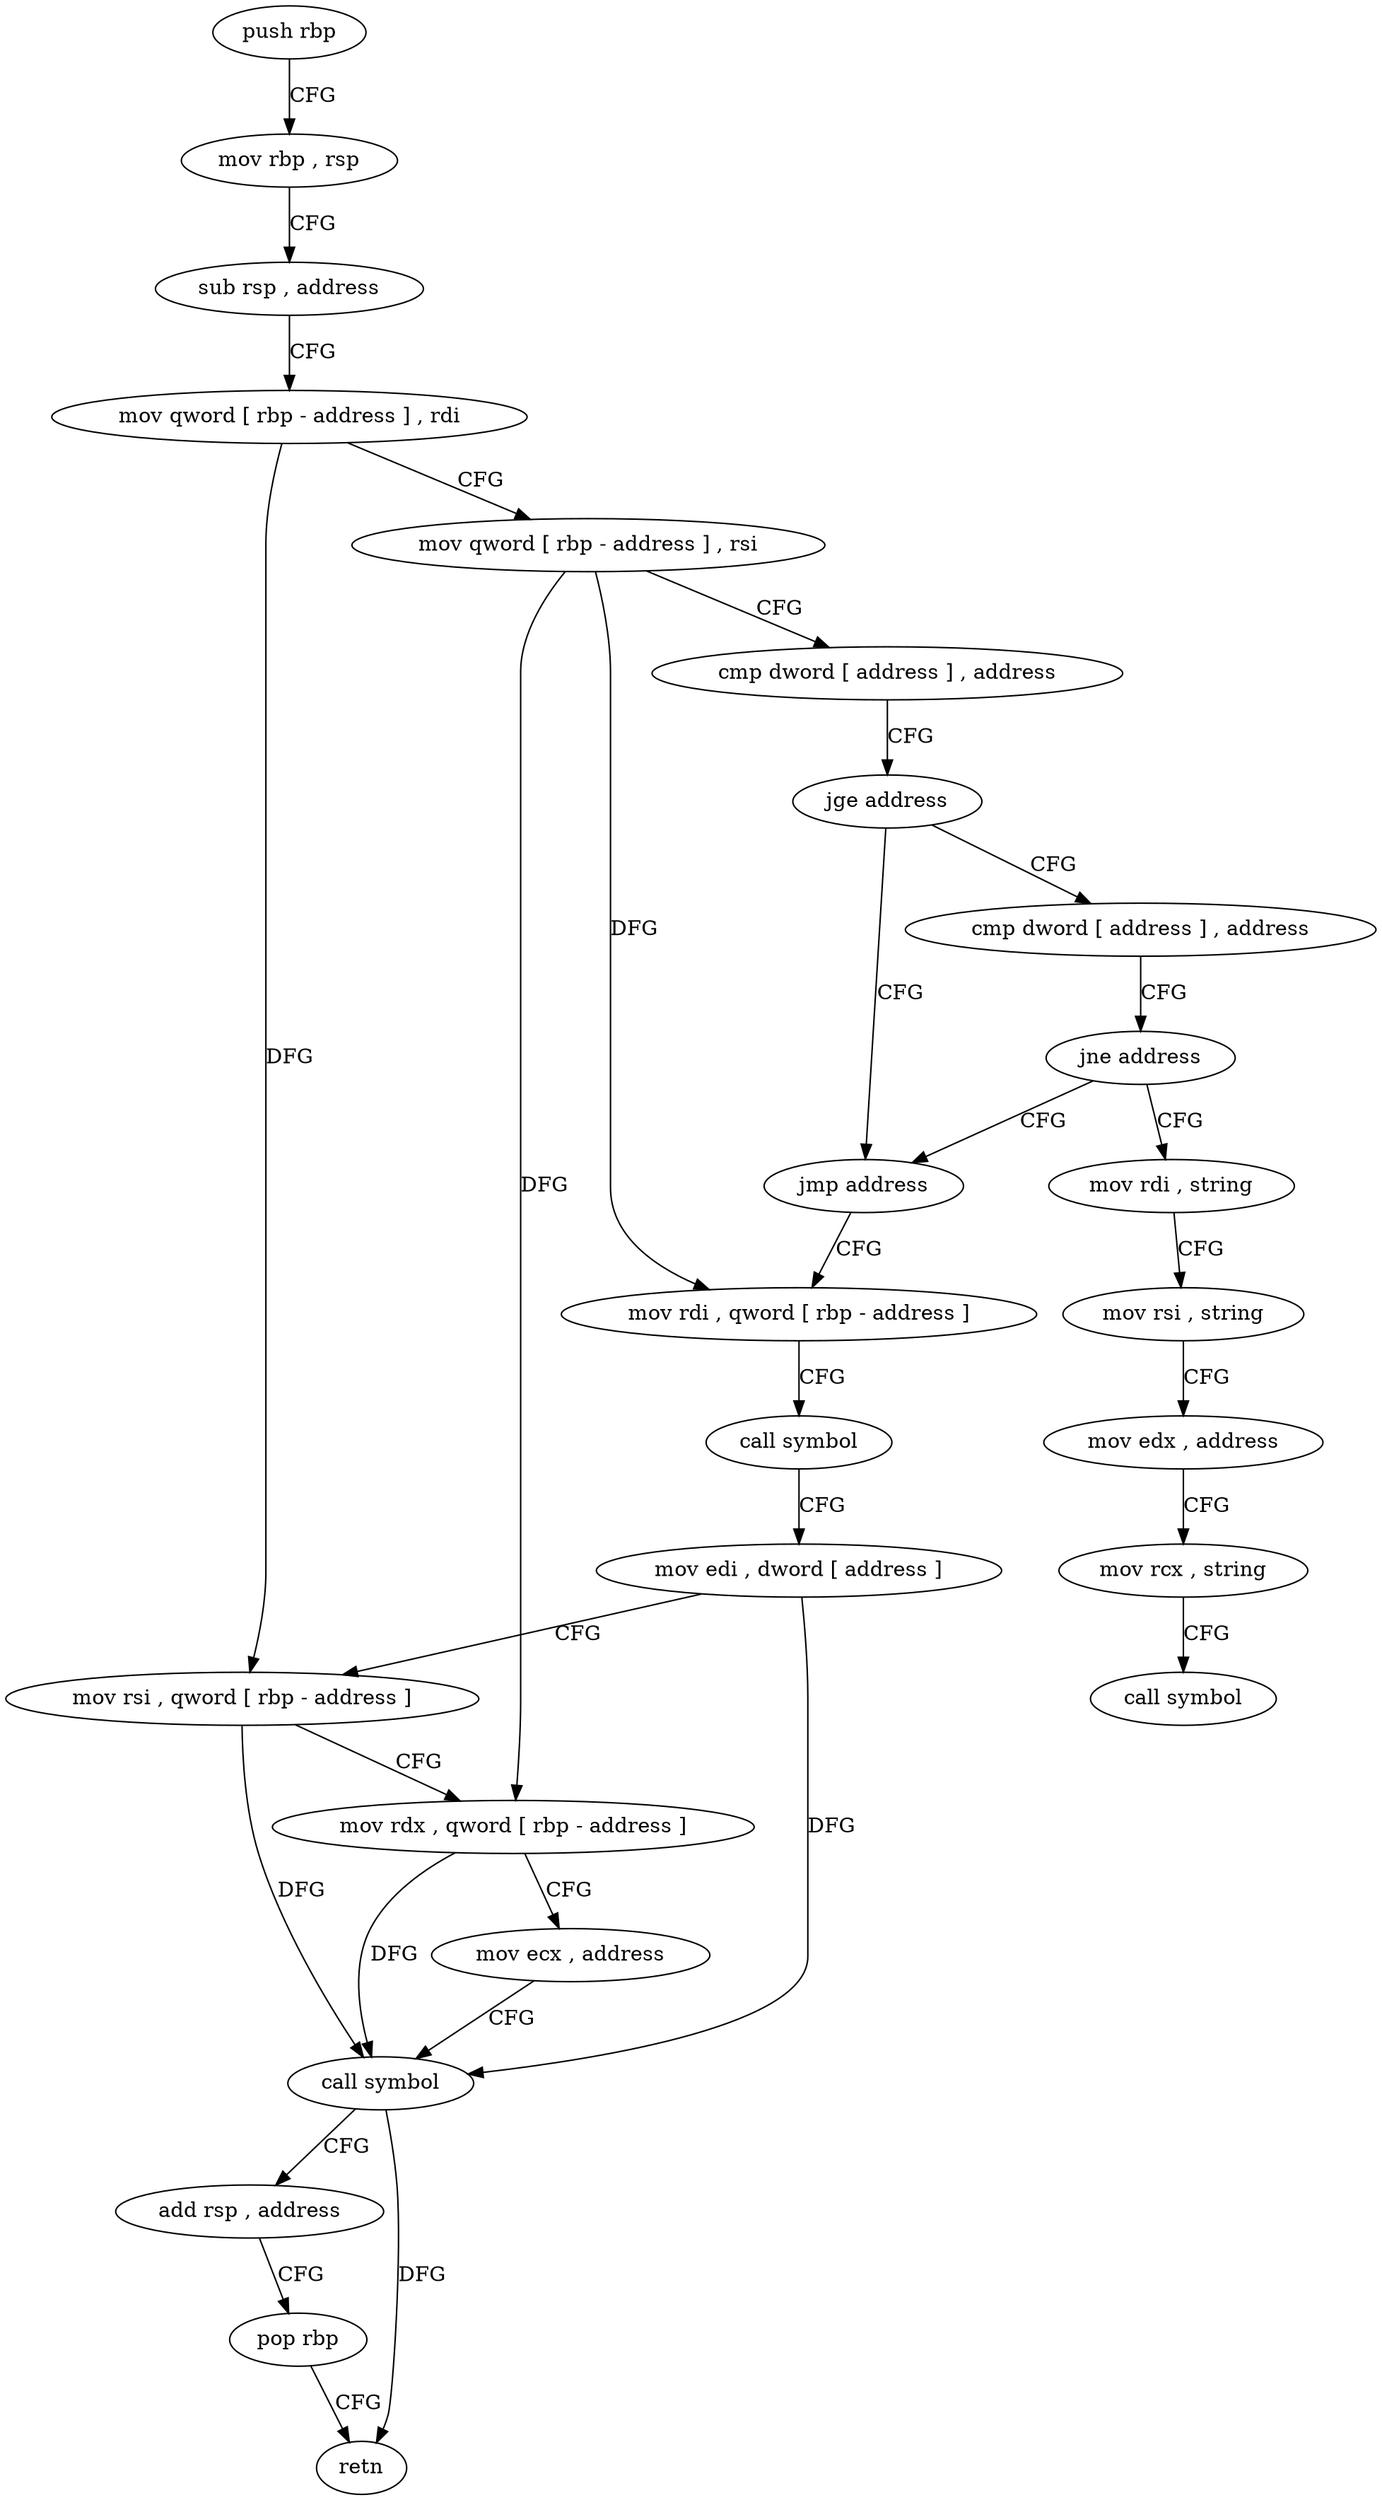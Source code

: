 digraph "func" {
"4245536" [label = "push rbp" ]
"4245537" [label = "mov rbp , rsp" ]
"4245540" [label = "sub rsp , address" ]
"4245544" [label = "mov qword [ rbp - address ] , rdi" ]
"4245548" [label = "mov qword [ rbp - address ] , rsi" ]
"4245552" [label = "cmp dword [ address ] , address" ]
"4245560" [label = "jge address" ]
"4245580" [label = "jmp address" ]
"4245566" [label = "cmp dword [ address ] , address" ]
"4245625" [label = "mov rdi , qword [ rbp - address ]" ]
"4245574" [label = "jne address" ]
"4245585" [label = "mov rdi , string" ]
"4245629" [label = "call symbol" ]
"4245634" [label = "mov edi , dword [ address ]" ]
"4245641" [label = "mov rsi , qword [ rbp - address ]" ]
"4245645" [label = "mov rdx , qword [ rbp - address ]" ]
"4245649" [label = "mov ecx , address" ]
"4245654" [label = "call symbol" ]
"4245659" [label = "add rsp , address" ]
"4245663" [label = "pop rbp" ]
"4245664" [label = "retn" ]
"4245595" [label = "mov rsi , string" ]
"4245605" [label = "mov edx , address" ]
"4245610" [label = "mov rcx , string" ]
"4245620" [label = "call symbol" ]
"4245536" -> "4245537" [ label = "CFG" ]
"4245537" -> "4245540" [ label = "CFG" ]
"4245540" -> "4245544" [ label = "CFG" ]
"4245544" -> "4245548" [ label = "CFG" ]
"4245544" -> "4245641" [ label = "DFG" ]
"4245548" -> "4245552" [ label = "CFG" ]
"4245548" -> "4245625" [ label = "DFG" ]
"4245548" -> "4245645" [ label = "DFG" ]
"4245552" -> "4245560" [ label = "CFG" ]
"4245560" -> "4245580" [ label = "CFG" ]
"4245560" -> "4245566" [ label = "CFG" ]
"4245580" -> "4245625" [ label = "CFG" ]
"4245566" -> "4245574" [ label = "CFG" ]
"4245625" -> "4245629" [ label = "CFG" ]
"4245574" -> "4245585" [ label = "CFG" ]
"4245574" -> "4245580" [ label = "CFG" ]
"4245585" -> "4245595" [ label = "CFG" ]
"4245629" -> "4245634" [ label = "CFG" ]
"4245634" -> "4245641" [ label = "CFG" ]
"4245634" -> "4245654" [ label = "DFG" ]
"4245641" -> "4245645" [ label = "CFG" ]
"4245641" -> "4245654" [ label = "DFG" ]
"4245645" -> "4245649" [ label = "CFG" ]
"4245645" -> "4245654" [ label = "DFG" ]
"4245649" -> "4245654" [ label = "CFG" ]
"4245654" -> "4245659" [ label = "CFG" ]
"4245654" -> "4245664" [ label = "DFG" ]
"4245659" -> "4245663" [ label = "CFG" ]
"4245663" -> "4245664" [ label = "CFG" ]
"4245595" -> "4245605" [ label = "CFG" ]
"4245605" -> "4245610" [ label = "CFG" ]
"4245610" -> "4245620" [ label = "CFG" ]
}
